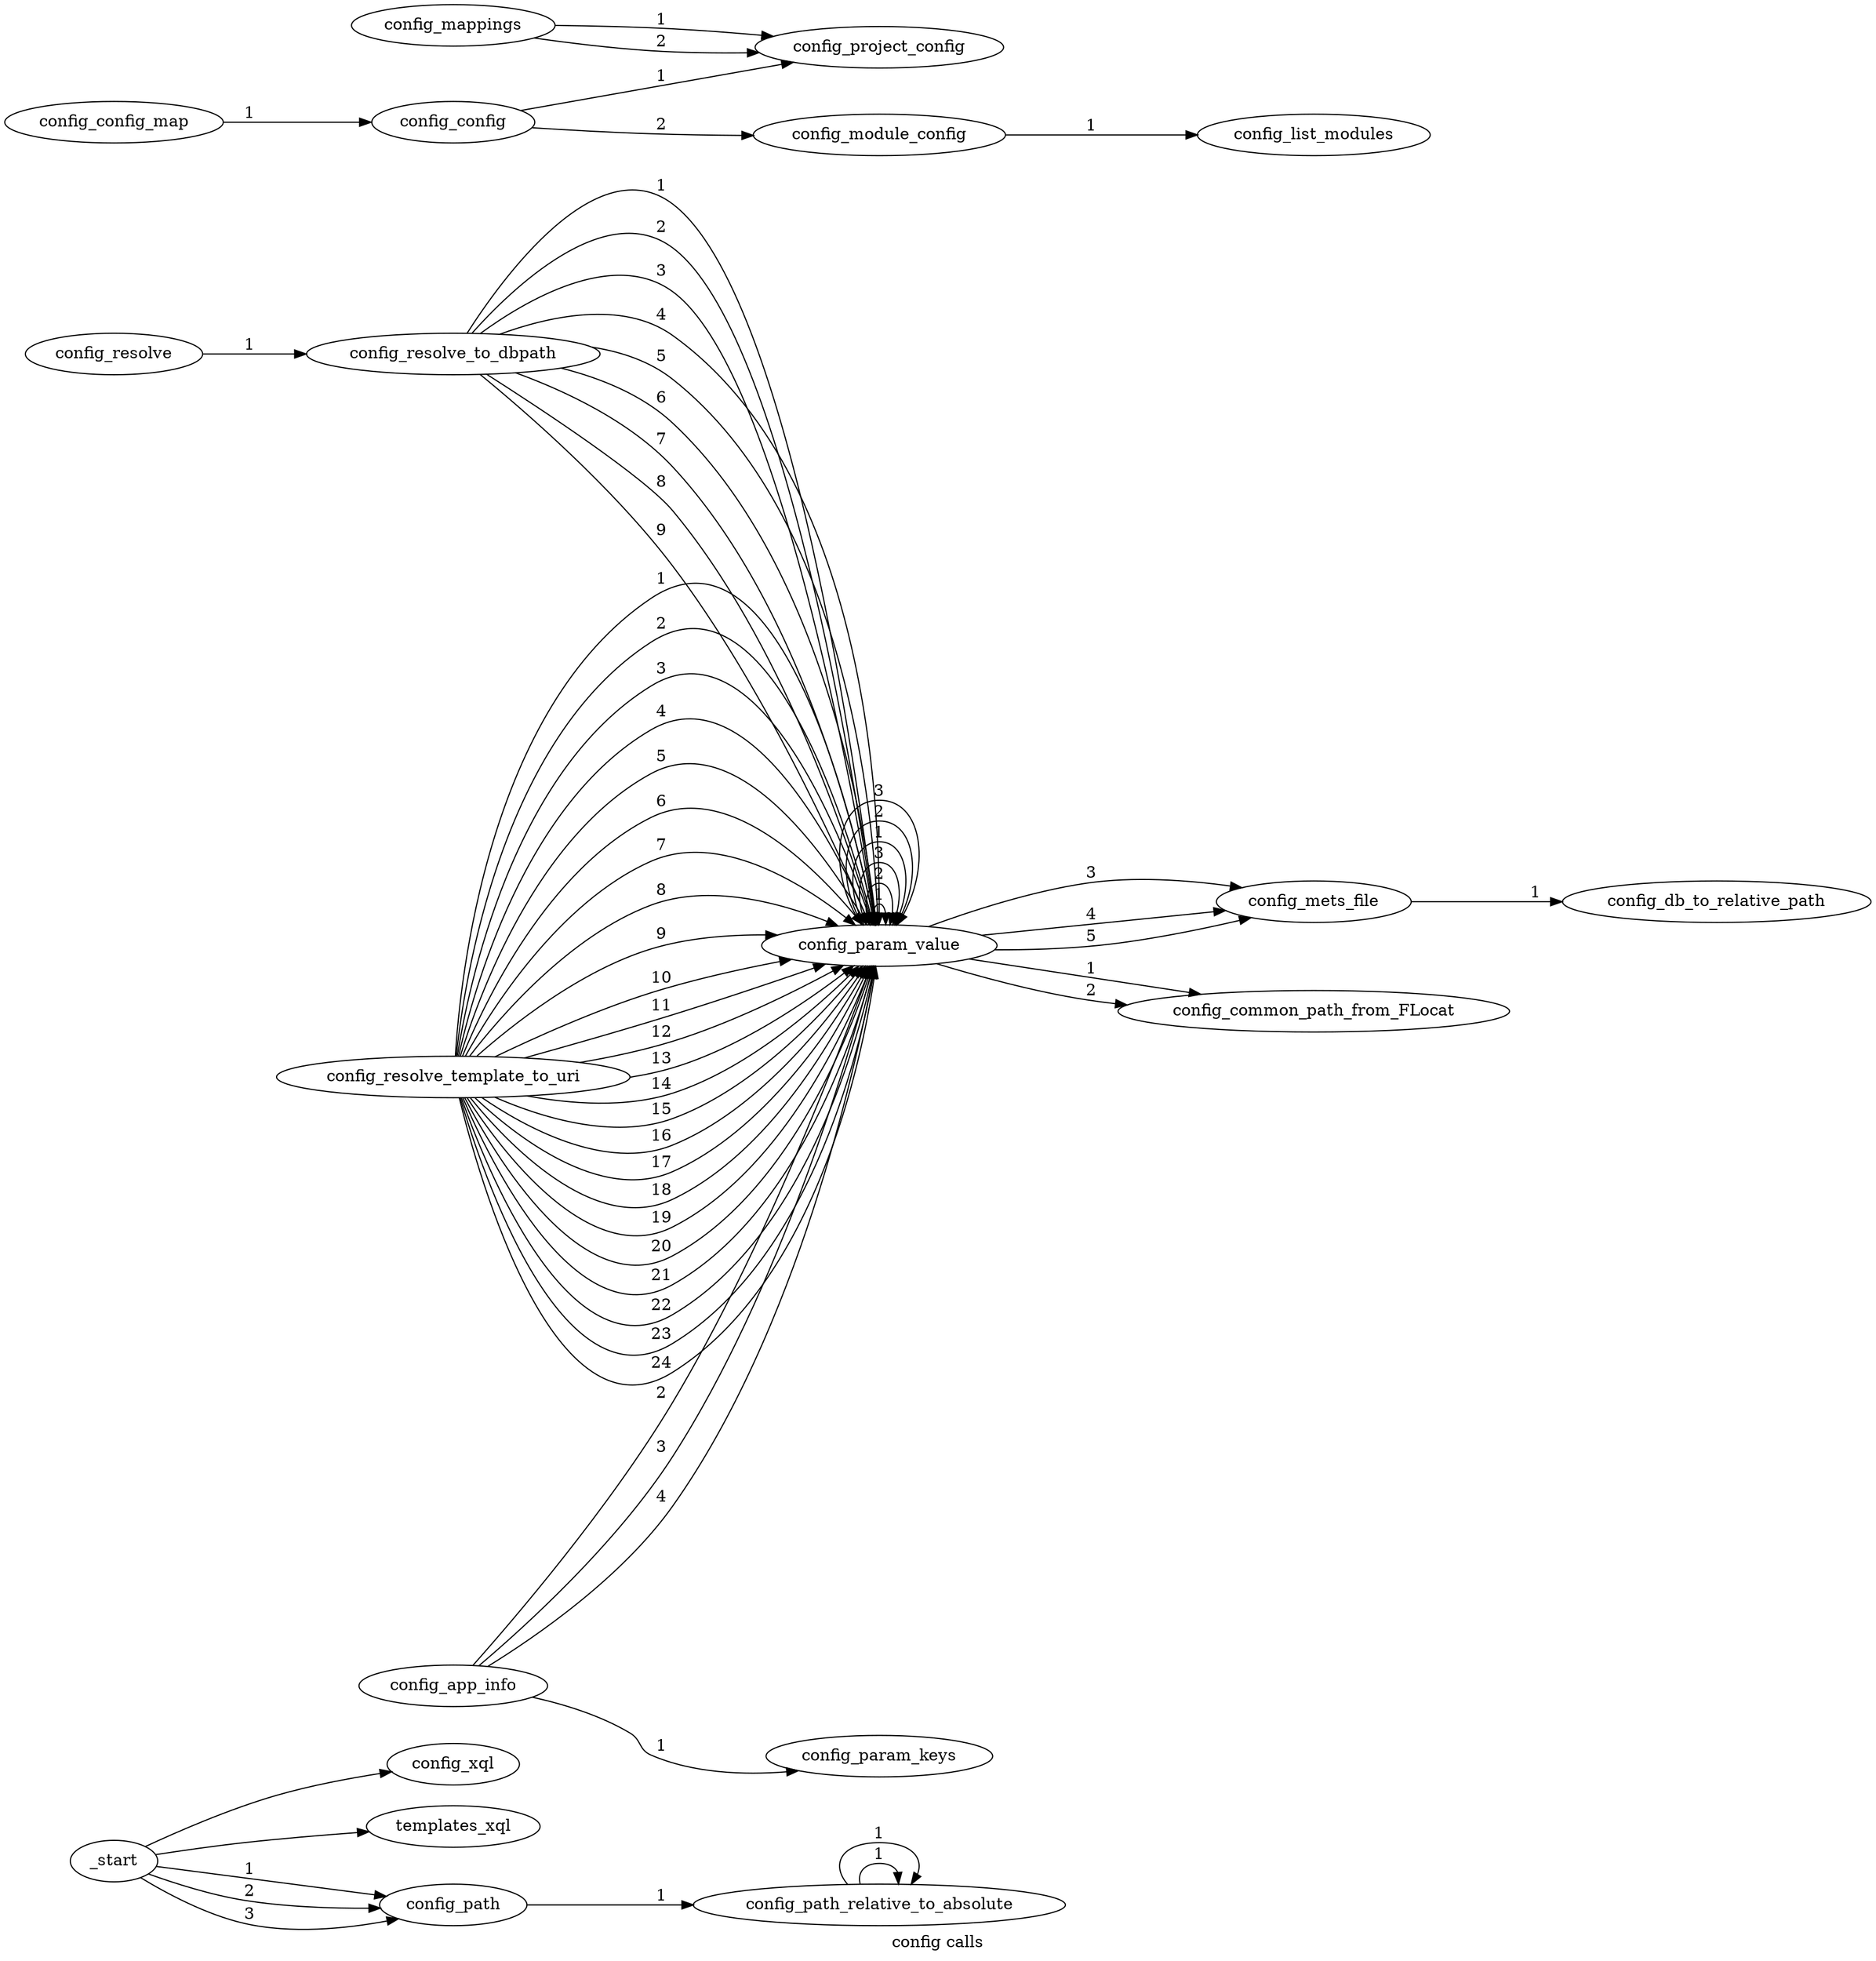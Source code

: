  /* dot -oconfig_calls.png -Tpng config_calls.dot */ 
digraph config_calls {
label="config calls";
rankdir=LR;
_start -> config_xql ;
_start -> templates_xql ;
_start -> config_path [label= 1 ];
_start -> config_path [label= 2 ];
_start -> config_path [label= 3 ];
config_path_relative_to_absolute  -> config_path_relative_to_absolute [label= 1 ];
config_path_relative_to_absolute -> config_path_relative_to_absolute [label= 1 ];
config_path -> config_path_relative_to_absolute [label= 1 ];
config_resolve -> config_resolve_to_dbpath [label= 1 ];
config_resolve_to_dbpath -> config_param_value [label= 1 ];
config_resolve_to_dbpath -> config_param_value [label= 2 ];
config_resolve_to_dbpath -> config_param_value [label= 3 ];
config_resolve_to_dbpath -> config_param_value [label= 4 ];
config_resolve_to_dbpath -> config_param_value [label= 5 ];
config_resolve_to_dbpath -> config_param_value [label= 6 ];
config_resolve_to_dbpath -> config_param_value [label= 7 ];
config_resolve_to_dbpath -> config_param_value [label= 8 ];
config_resolve_to_dbpath -> config_param_value [label= 9 ];
config_resolve_template_to_uri -> config_param_value [label= 1 ];
config_resolve_template_to_uri -> config_param_value [label= 2 ];
config_resolve_template_to_uri -> config_param_value [label= 3 ];
config_resolve_template_to_uri -> config_param_value [label= 4 ];
config_resolve_template_to_uri -> config_param_value [label= 5 ];
config_resolve_template_to_uri -> config_param_value [label= 6 ];
config_resolve_template_to_uri -> config_param_value [label= 7 ];
config_resolve_template_to_uri -> config_param_value [label= 8 ];
config_resolve_template_to_uri -> config_param_value [label= 9 ];
config_resolve_template_to_uri -> config_param_value [label= 10 ];
config_resolve_template_to_uri -> config_param_value [label= 11 ];
config_resolve_template_to_uri -> config_param_value [label= 12 ];
config_resolve_template_to_uri -> config_param_value [label= 13 ];
config_resolve_template_to_uri -> config_param_value [label= 14 ];
config_resolve_template_to_uri -> config_param_value [label= 15 ];
config_resolve_template_to_uri -> config_param_value [label= 16 ];
config_resolve_template_to_uri -> config_param_value [label= 17 ];
config_resolve_template_to_uri -> config_param_value [label= 18 ];
config_resolve_template_to_uri -> config_param_value [label= 19 ];
config_resolve_template_to_uri -> config_param_value [label= 20 ];
config_resolve_template_to_uri -> config_param_value [label= 21 ];
config_resolve_template_to_uri -> config_param_value [label= 22 ];
config_resolve_template_to_uri -> config_param_value [label= 23 ];
config_resolve_template_to_uri -> config_param_value [label= 24 ];
config_app_info -> config_param_keys [label= 1 ];
config_app_info -> config_param_value [label= 2 ];
config_app_info -> config_param_value [label= 3 ];
config_app_info -> config_param_value [label= 4 ];
config_mets_file -> config_db_to_relative_path [label= 1 ];
config_param_value -> config_common_path_from_FLocat [label= 1 ];
config_param_value -> config_common_path_from_FLocat [label= 2 ];
config_param_value -> config_mets_file [label= 3 ];
config_param_value -> config_mets_file [label= 4 ];
config_param_value -> config_mets_file [label= 5 ];
config_param_value -> config_param_value [label= 1 ];
config_param_value -> config_param_value [label= 2 ];
config_param_value -> config_param_value [label= 3 ];
config_param_value -> config_param_value [label= 1 ];
config_param_value -> config_param_value [label= 2 ];
config_param_value -> config_param_value [label= 3 ];
config_config -> config_project_config [label= 1 ];
config_config -> config_module_config [label= 2 ];
config_config_map -> config_config [label= 1 ];
config_mappings -> config_project_config [label= 1 ];
config_mappings -> config_project_config [label= 2 ];
config_module_config -> config_list_modules [label= 1 ];
}

